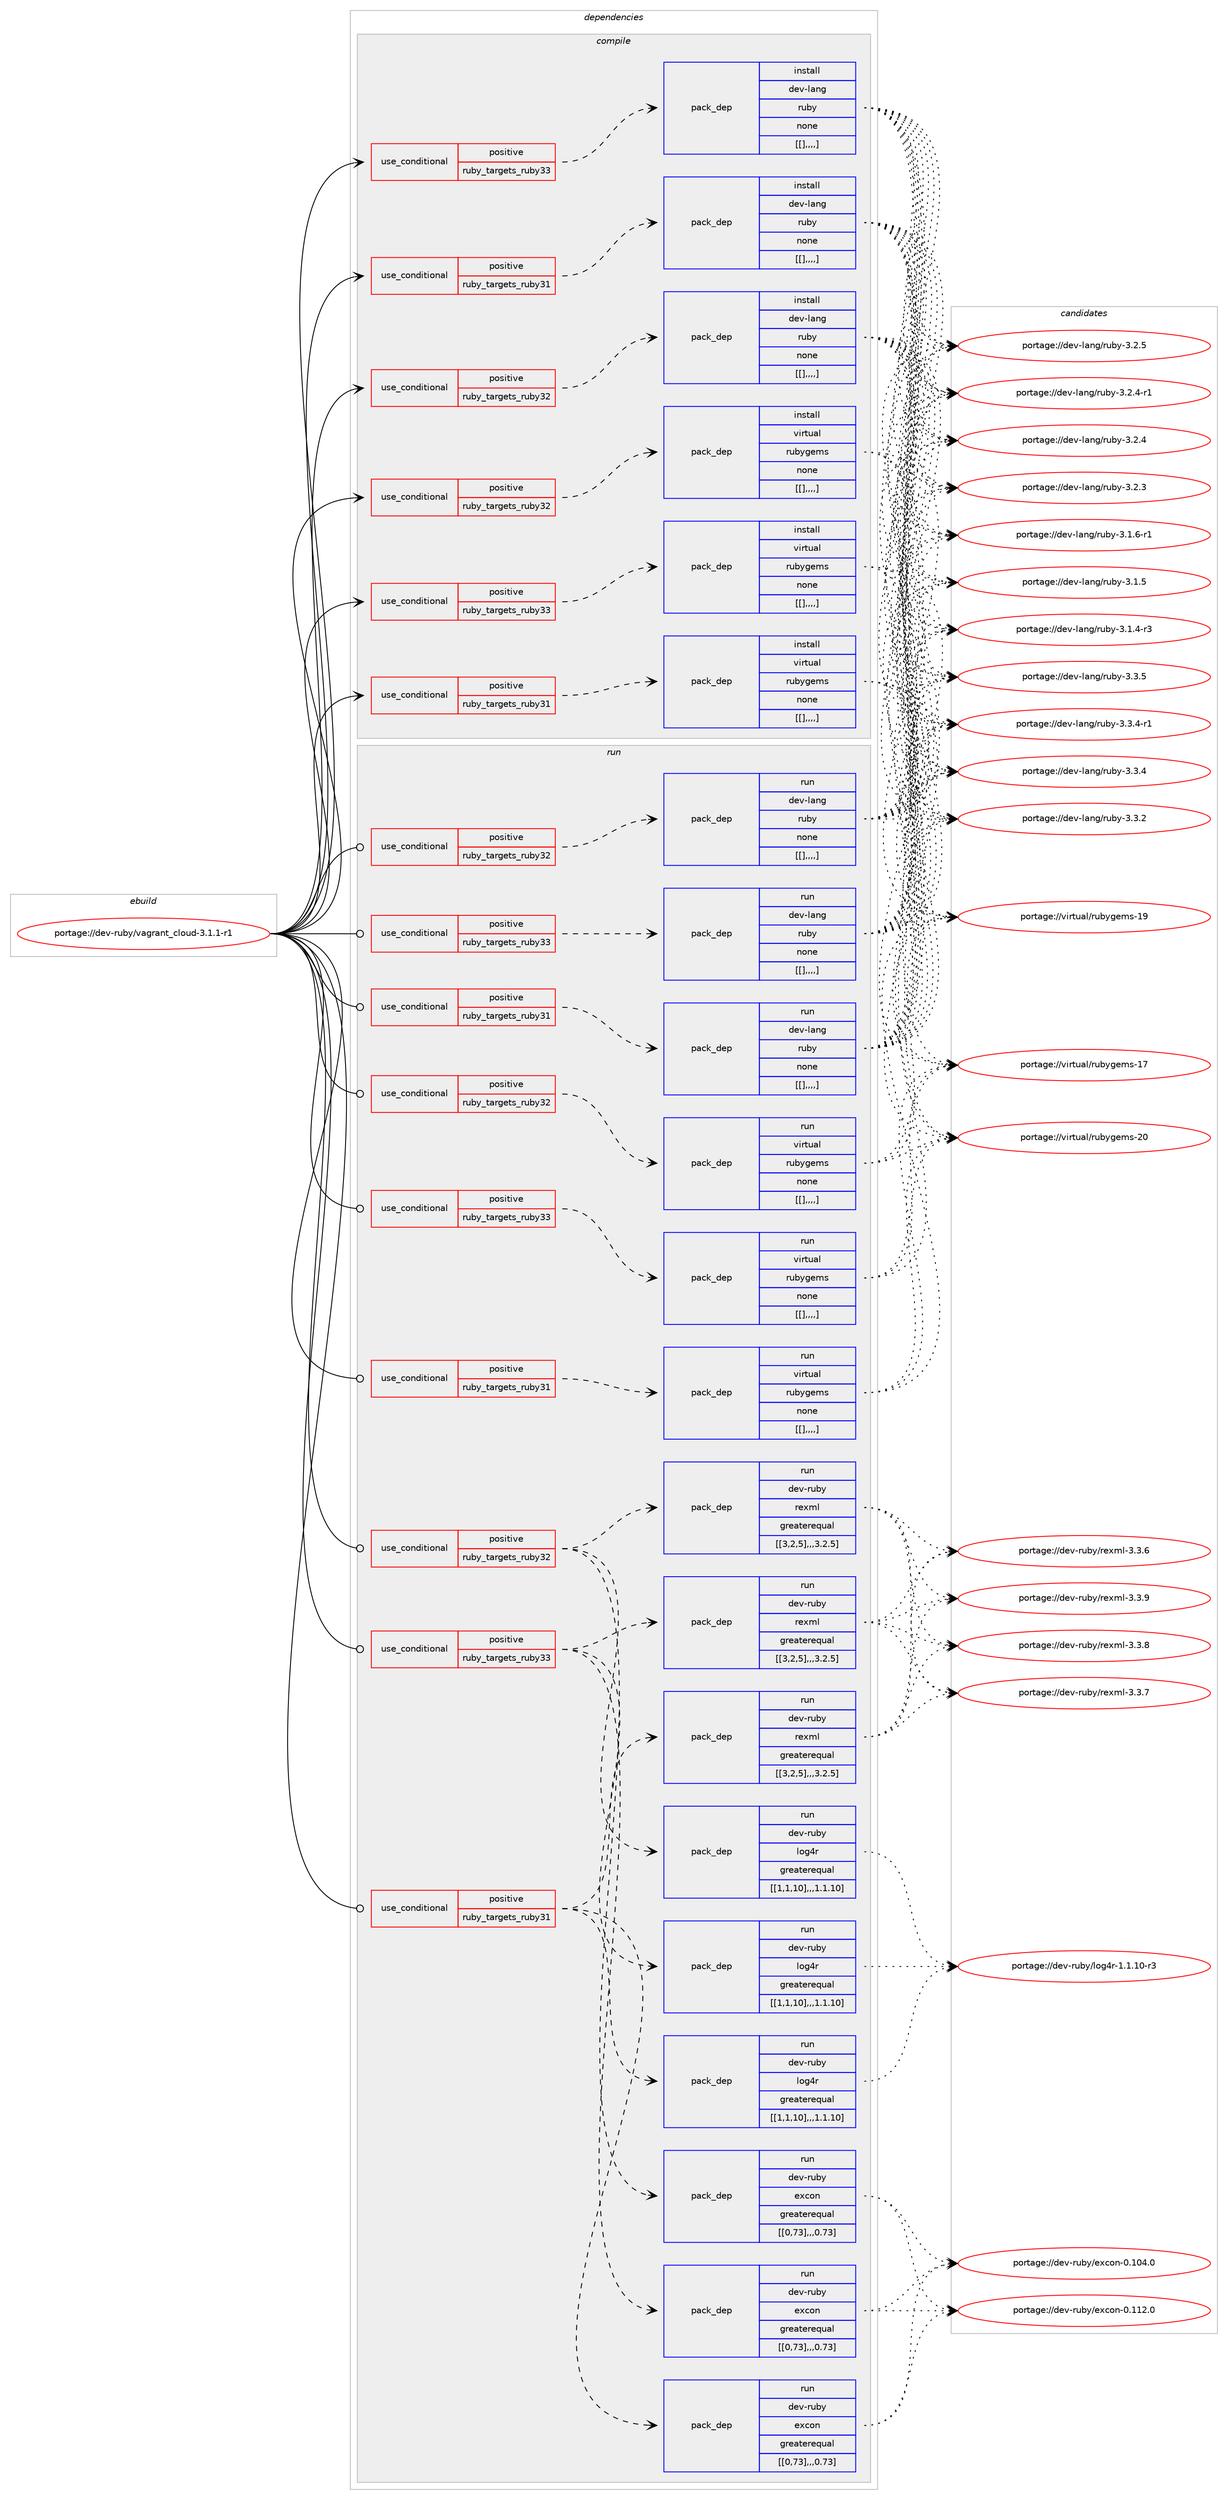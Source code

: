 digraph prolog {

# *************
# Graph options
# *************

newrank=true;
concentrate=true;
compound=true;
graph [rankdir=LR,fontname=Helvetica,fontsize=10,ranksep=1.5];#, ranksep=2.5, nodesep=0.2];
edge  [arrowhead=vee];
node  [fontname=Helvetica,fontsize=10];

# **********
# The ebuild
# **********

subgraph cluster_leftcol {
color=gray;
label=<<i>ebuild</i>>;
id [label="portage://dev-ruby/vagrant_cloud-3.1.1-r1", color=red, width=4, href="../dev-ruby/vagrant_cloud-3.1.1-r1.svg"];
}

# ****************
# The dependencies
# ****************

subgraph cluster_midcol {
color=gray;
label=<<i>dependencies</i>>;
subgraph cluster_compile {
fillcolor="#eeeeee";
style=filled;
label=<<i>compile</i>>;
subgraph cond62767 {
dependency218452 [label=<<TABLE BORDER="0" CELLBORDER="1" CELLSPACING="0" CELLPADDING="4"><TR><TD ROWSPAN="3" CELLPADDING="10">use_conditional</TD></TR><TR><TD>positive</TD></TR><TR><TD>ruby_targets_ruby31</TD></TR></TABLE>>, shape=none, color=red];
subgraph pack154226 {
dependency218495 [label=<<TABLE BORDER="0" CELLBORDER="1" CELLSPACING="0" CELLPADDING="4" WIDTH="220"><TR><TD ROWSPAN="6" CELLPADDING="30">pack_dep</TD></TR><TR><TD WIDTH="110">install</TD></TR><TR><TD>dev-lang</TD></TR><TR><TD>ruby</TD></TR><TR><TD>none</TD></TR><TR><TD>[[],,,,]</TD></TR></TABLE>>, shape=none, color=blue];
}
dependency218452:e -> dependency218495:w [weight=20,style="dashed",arrowhead="vee"];
}
id:e -> dependency218452:w [weight=20,style="solid",arrowhead="vee"];
subgraph cond62804 {
dependency218563 [label=<<TABLE BORDER="0" CELLBORDER="1" CELLSPACING="0" CELLPADDING="4"><TR><TD ROWSPAN="3" CELLPADDING="10">use_conditional</TD></TR><TR><TD>positive</TD></TR><TR><TD>ruby_targets_ruby31</TD></TR></TABLE>>, shape=none, color=red];
subgraph pack154262 {
dependency218582 [label=<<TABLE BORDER="0" CELLBORDER="1" CELLSPACING="0" CELLPADDING="4" WIDTH="220"><TR><TD ROWSPAN="6" CELLPADDING="30">pack_dep</TD></TR><TR><TD WIDTH="110">install</TD></TR><TR><TD>virtual</TD></TR><TR><TD>rubygems</TD></TR><TR><TD>none</TD></TR><TR><TD>[[],,,,]</TD></TR></TABLE>>, shape=none, color=blue];
}
dependency218563:e -> dependency218582:w [weight=20,style="dashed",arrowhead="vee"];
}
id:e -> dependency218563:w [weight=20,style="solid",arrowhead="vee"];
subgraph cond62862 {
dependency218668 [label=<<TABLE BORDER="0" CELLBORDER="1" CELLSPACING="0" CELLPADDING="4"><TR><TD ROWSPAN="3" CELLPADDING="10">use_conditional</TD></TR><TR><TD>positive</TD></TR><TR><TD>ruby_targets_ruby32</TD></TR></TABLE>>, shape=none, color=red];
subgraph pack154316 {
dependency218672 [label=<<TABLE BORDER="0" CELLBORDER="1" CELLSPACING="0" CELLPADDING="4" WIDTH="220"><TR><TD ROWSPAN="6" CELLPADDING="30">pack_dep</TD></TR><TR><TD WIDTH="110">install</TD></TR><TR><TD>dev-lang</TD></TR><TR><TD>ruby</TD></TR><TR><TD>none</TD></TR><TR><TD>[[],,,,]</TD></TR></TABLE>>, shape=none, color=blue];
}
dependency218668:e -> dependency218672:w [weight=20,style="dashed",arrowhead="vee"];
}
id:e -> dependency218668:w [weight=20,style="solid",arrowhead="vee"];
subgraph cond62885 {
dependency218695 [label=<<TABLE BORDER="0" CELLBORDER="1" CELLSPACING="0" CELLPADDING="4"><TR><TD ROWSPAN="3" CELLPADDING="10">use_conditional</TD></TR><TR><TD>positive</TD></TR><TR><TD>ruby_targets_ruby32</TD></TR></TABLE>>, shape=none, color=red];
subgraph pack154328 {
dependency218698 [label=<<TABLE BORDER="0" CELLBORDER="1" CELLSPACING="0" CELLPADDING="4" WIDTH="220"><TR><TD ROWSPAN="6" CELLPADDING="30">pack_dep</TD></TR><TR><TD WIDTH="110">install</TD></TR><TR><TD>virtual</TD></TR><TR><TD>rubygems</TD></TR><TR><TD>none</TD></TR><TR><TD>[[],,,,]</TD></TR></TABLE>>, shape=none, color=blue];
}
dependency218695:e -> dependency218698:w [weight=20,style="dashed",arrowhead="vee"];
}
id:e -> dependency218695:w [weight=20,style="solid",arrowhead="vee"];
subgraph cond62892 {
dependency218726 [label=<<TABLE BORDER="0" CELLBORDER="1" CELLSPACING="0" CELLPADDING="4"><TR><TD ROWSPAN="3" CELLPADDING="10">use_conditional</TD></TR><TR><TD>positive</TD></TR><TR><TD>ruby_targets_ruby33</TD></TR></TABLE>>, shape=none, color=red];
subgraph pack154345 {
dependency218736 [label=<<TABLE BORDER="0" CELLBORDER="1" CELLSPACING="0" CELLPADDING="4" WIDTH="220"><TR><TD ROWSPAN="6" CELLPADDING="30">pack_dep</TD></TR><TR><TD WIDTH="110">install</TD></TR><TR><TD>dev-lang</TD></TR><TR><TD>ruby</TD></TR><TR><TD>none</TD></TR><TR><TD>[[],,,,]</TD></TR></TABLE>>, shape=none, color=blue];
}
dependency218726:e -> dependency218736:w [weight=20,style="dashed",arrowhead="vee"];
}
id:e -> dependency218726:w [weight=20,style="solid",arrowhead="vee"];
subgraph cond62921 {
dependency218823 [label=<<TABLE BORDER="0" CELLBORDER="1" CELLSPACING="0" CELLPADDING="4"><TR><TD ROWSPAN="3" CELLPADDING="10">use_conditional</TD></TR><TR><TD>positive</TD></TR><TR><TD>ruby_targets_ruby33</TD></TR></TABLE>>, shape=none, color=red];
subgraph pack154428 {
dependency218909 [label=<<TABLE BORDER="0" CELLBORDER="1" CELLSPACING="0" CELLPADDING="4" WIDTH="220"><TR><TD ROWSPAN="6" CELLPADDING="30">pack_dep</TD></TR><TR><TD WIDTH="110">install</TD></TR><TR><TD>virtual</TD></TR><TR><TD>rubygems</TD></TR><TR><TD>none</TD></TR><TR><TD>[[],,,,]</TD></TR></TABLE>>, shape=none, color=blue];
}
dependency218823:e -> dependency218909:w [weight=20,style="dashed",arrowhead="vee"];
}
id:e -> dependency218823:w [weight=20,style="solid",arrowhead="vee"];
}
subgraph cluster_compileandrun {
fillcolor="#eeeeee";
style=filled;
label=<<i>compile and run</i>>;
}
subgraph cluster_run {
fillcolor="#eeeeee";
style=filled;
label=<<i>run</i>>;
subgraph cond62993 {
dependency218917 [label=<<TABLE BORDER="0" CELLBORDER="1" CELLSPACING="0" CELLPADDING="4"><TR><TD ROWSPAN="3" CELLPADDING="10">use_conditional</TD></TR><TR><TD>positive</TD></TR><TR><TD>ruby_targets_ruby31</TD></TR></TABLE>>, shape=none, color=red];
subgraph pack154443 {
dependency218940 [label=<<TABLE BORDER="0" CELLBORDER="1" CELLSPACING="0" CELLPADDING="4" WIDTH="220"><TR><TD ROWSPAN="6" CELLPADDING="30">pack_dep</TD></TR><TR><TD WIDTH="110">run</TD></TR><TR><TD>dev-lang</TD></TR><TR><TD>ruby</TD></TR><TR><TD>none</TD></TR><TR><TD>[[],,,,]</TD></TR></TABLE>>, shape=none, color=blue];
}
dependency218917:e -> dependency218940:w [weight=20,style="dashed",arrowhead="vee"];
}
id:e -> dependency218917:w [weight=20,style="solid",arrowhead="odot"];
subgraph cond63010 {
dependency219005 [label=<<TABLE BORDER="0" CELLBORDER="1" CELLSPACING="0" CELLPADDING="4"><TR><TD ROWSPAN="3" CELLPADDING="10">use_conditional</TD></TR><TR><TD>positive</TD></TR><TR><TD>ruby_targets_ruby31</TD></TR></TABLE>>, shape=none, color=red];
subgraph pack154508 {
dependency219065 [label=<<TABLE BORDER="0" CELLBORDER="1" CELLSPACING="0" CELLPADDING="4" WIDTH="220"><TR><TD ROWSPAN="6" CELLPADDING="30">pack_dep</TD></TR><TR><TD WIDTH="110">run</TD></TR><TR><TD>dev-ruby</TD></TR><TR><TD>excon</TD></TR><TR><TD>greaterequal</TD></TR><TR><TD>[[0,73],,,0.73]</TD></TR></TABLE>>, shape=none, color=blue];
}
dependency219005:e -> dependency219065:w [weight=20,style="dashed",arrowhead="vee"];
subgraph pack154524 {
dependency219070 [label=<<TABLE BORDER="0" CELLBORDER="1" CELLSPACING="0" CELLPADDING="4" WIDTH="220"><TR><TD ROWSPAN="6" CELLPADDING="30">pack_dep</TD></TR><TR><TD WIDTH="110">run</TD></TR><TR><TD>dev-ruby</TD></TR><TR><TD>log4r</TD></TR><TR><TD>greaterequal</TD></TR><TR><TD>[[1,1,10],,,1.1.10]</TD></TR></TABLE>>, shape=none, color=blue];
}
dependency219005:e -> dependency219070:w [weight=20,style="dashed",arrowhead="vee"];
subgraph pack154537 {
dependency219092 [label=<<TABLE BORDER="0" CELLBORDER="1" CELLSPACING="0" CELLPADDING="4" WIDTH="220"><TR><TD ROWSPAN="6" CELLPADDING="30">pack_dep</TD></TR><TR><TD WIDTH="110">run</TD></TR><TR><TD>dev-ruby</TD></TR><TR><TD>rexml</TD></TR><TR><TD>greaterequal</TD></TR><TR><TD>[[3,2,5],,,3.2.5]</TD></TR></TABLE>>, shape=none, color=blue];
}
dependency219005:e -> dependency219092:w [weight=20,style="dashed",arrowhead="vee"];
}
id:e -> dependency219005:w [weight=20,style="solid",arrowhead="odot"];
subgraph cond63089 {
dependency219134 [label=<<TABLE BORDER="0" CELLBORDER="1" CELLSPACING="0" CELLPADDING="4"><TR><TD ROWSPAN="3" CELLPADDING="10">use_conditional</TD></TR><TR><TD>positive</TD></TR><TR><TD>ruby_targets_ruby31</TD></TR></TABLE>>, shape=none, color=red];
subgraph pack154559 {
dependency219139 [label=<<TABLE BORDER="0" CELLBORDER="1" CELLSPACING="0" CELLPADDING="4" WIDTH="220"><TR><TD ROWSPAN="6" CELLPADDING="30">pack_dep</TD></TR><TR><TD WIDTH="110">run</TD></TR><TR><TD>virtual</TD></TR><TR><TD>rubygems</TD></TR><TR><TD>none</TD></TR><TR><TD>[[],,,,]</TD></TR></TABLE>>, shape=none, color=blue];
}
dependency219134:e -> dependency219139:w [weight=20,style="dashed",arrowhead="vee"];
}
id:e -> dependency219134:w [weight=20,style="solid",arrowhead="odot"];
subgraph cond63105 {
dependency219182 [label=<<TABLE BORDER="0" CELLBORDER="1" CELLSPACING="0" CELLPADDING="4"><TR><TD ROWSPAN="3" CELLPADDING="10">use_conditional</TD></TR><TR><TD>positive</TD></TR><TR><TD>ruby_targets_ruby32</TD></TR></TABLE>>, shape=none, color=red];
subgraph pack154585 {
dependency219265 [label=<<TABLE BORDER="0" CELLBORDER="1" CELLSPACING="0" CELLPADDING="4" WIDTH="220"><TR><TD ROWSPAN="6" CELLPADDING="30">pack_dep</TD></TR><TR><TD WIDTH="110">run</TD></TR><TR><TD>dev-lang</TD></TR><TR><TD>ruby</TD></TR><TR><TD>none</TD></TR><TR><TD>[[],,,,]</TD></TR></TABLE>>, shape=none, color=blue];
}
dependency219182:e -> dependency219265:w [weight=20,style="dashed",arrowhead="vee"];
}
id:e -> dependency219182:w [weight=20,style="solid",arrowhead="odot"];
subgraph cond63173 {
dependency219284 [label=<<TABLE BORDER="0" CELLBORDER="1" CELLSPACING="0" CELLPADDING="4"><TR><TD ROWSPAN="3" CELLPADDING="10">use_conditional</TD></TR><TR><TD>positive</TD></TR><TR><TD>ruby_targets_ruby32</TD></TR></TABLE>>, shape=none, color=red];
subgraph pack154665 {
dependency219384 [label=<<TABLE BORDER="0" CELLBORDER="1" CELLSPACING="0" CELLPADDING="4" WIDTH="220"><TR><TD ROWSPAN="6" CELLPADDING="30">pack_dep</TD></TR><TR><TD WIDTH="110">run</TD></TR><TR><TD>dev-ruby</TD></TR><TR><TD>excon</TD></TR><TR><TD>greaterequal</TD></TR><TR><TD>[[0,73],,,0.73]</TD></TR></TABLE>>, shape=none, color=blue];
}
dependency219284:e -> dependency219384:w [weight=20,style="dashed",arrowhead="vee"];
subgraph pack154701 {
dependency219411 [label=<<TABLE BORDER="0" CELLBORDER="1" CELLSPACING="0" CELLPADDING="4" WIDTH="220"><TR><TD ROWSPAN="6" CELLPADDING="30">pack_dep</TD></TR><TR><TD WIDTH="110">run</TD></TR><TR><TD>dev-ruby</TD></TR><TR><TD>log4r</TD></TR><TR><TD>greaterequal</TD></TR><TR><TD>[[1,1,10],,,1.1.10]</TD></TR></TABLE>>, shape=none, color=blue];
}
dependency219284:e -> dependency219411:w [weight=20,style="dashed",arrowhead="vee"];
subgraph pack154718 {
dependency219465 [label=<<TABLE BORDER="0" CELLBORDER="1" CELLSPACING="0" CELLPADDING="4" WIDTH="220"><TR><TD ROWSPAN="6" CELLPADDING="30">pack_dep</TD></TR><TR><TD WIDTH="110">run</TD></TR><TR><TD>dev-ruby</TD></TR><TR><TD>rexml</TD></TR><TR><TD>greaterequal</TD></TR><TR><TD>[[3,2,5],,,3.2.5]</TD></TR></TABLE>>, shape=none, color=blue];
}
dependency219284:e -> dependency219465:w [weight=20,style="dashed",arrowhead="vee"];
}
id:e -> dependency219284:w [weight=20,style="solid",arrowhead="odot"];
subgraph cond63257 {
dependency219472 [label=<<TABLE BORDER="0" CELLBORDER="1" CELLSPACING="0" CELLPADDING="4"><TR><TD ROWSPAN="3" CELLPADDING="10">use_conditional</TD></TR><TR><TD>positive</TD></TR><TR><TD>ruby_targets_ruby32</TD></TR></TABLE>>, shape=none, color=red];
subgraph pack154773 {
dependency219555 [label=<<TABLE BORDER="0" CELLBORDER="1" CELLSPACING="0" CELLPADDING="4" WIDTH="220"><TR><TD ROWSPAN="6" CELLPADDING="30">pack_dep</TD></TR><TR><TD WIDTH="110">run</TD></TR><TR><TD>virtual</TD></TR><TR><TD>rubygems</TD></TR><TR><TD>none</TD></TR><TR><TD>[[],,,,]</TD></TR></TABLE>>, shape=none, color=blue];
}
dependency219472:e -> dependency219555:w [weight=20,style="dashed",arrowhead="vee"];
}
id:e -> dependency219472:w [weight=20,style="solid",arrowhead="odot"];
subgraph cond63311 {
dependency219583 [label=<<TABLE BORDER="0" CELLBORDER="1" CELLSPACING="0" CELLPADDING="4"><TR><TD ROWSPAN="3" CELLPADDING="10">use_conditional</TD></TR><TR><TD>positive</TD></TR><TR><TD>ruby_targets_ruby33</TD></TR></TABLE>>, shape=none, color=red];
subgraph pack154821 {
dependency219637 [label=<<TABLE BORDER="0" CELLBORDER="1" CELLSPACING="0" CELLPADDING="4" WIDTH="220"><TR><TD ROWSPAN="6" CELLPADDING="30">pack_dep</TD></TR><TR><TD WIDTH="110">run</TD></TR><TR><TD>dev-lang</TD></TR><TR><TD>ruby</TD></TR><TR><TD>none</TD></TR><TR><TD>[[],,,,]</TD></TR></TABLE>>, shape=none, color=blue];
}
dependency219583:e -> dependency219637:w [weight=20,style="dashed",arrowhead="vee"];
}
id:e -> dependency219583:w [weight=20,style="solid",arrowhead="odot"];
subgraph cond63342 {
dependency219667 [label=<<TABLE BORDER="0" CELLBORDER="1" CELLSPACING="0" CELLPADDING="4"><TR><TD ROWSPAN="3" CELLPADDING="10">use_conditional</TD></TR><TR><TD>positive</TD></TR><TR><TD>ruby_targets_ruby33</TD></TR></TABLE>>, shape=none, color=red];
subgraph pack154836 {
dependency219690 [label=<<TABLE BORDER="0" CELLBORDER="1" CELLSPACING="0" CELLPADDING="4" WIDTH="220"><TR><TD ROWSPAN="6" CELLPADDING="30">pack_dep</TD></TR><TR><TD WIDTH="110">run</TD></TR><TR><TD>dev-ruby</TD></TR><TR><TD>excon</TD></TR><TR><TD>greaterequal</TD></TR><TR><TD>[[0,73],,,0.73]</TD></TR></TABLE>>, shape=none, color=blue];
}
dependency219667:e -> dependency219690:w [weight=20,style="dashed",arrowhead="vee"];
subgraph pack154853 {
dependency219696 [label=<<TABLE BORDER="0" CELLBORDER="1" CELLSPACING="0" CELLPADDING="4" WIDTH="220"><TR><TD ROWSPAN="6" CELLPADDING="30">pack_dep</TD></TR><TR><TD WIDTH="110">run</TD></TR><TR><TD>dev-ruby</TD></TR><TR><TD>log4r</TD></TR><TR><TD>greaterequal</TD></TR><TR><TD>[[1,1,10],,,1.1.10]</TD></TR></TABLE>>, shape=none, color=blue];
}
dependency219667:e -> dependency219696:w [weight=20,style="dashed",arrowhead="vee"];
subgraph pack154882 {
dependency219743 [label=<<TABLE BORDER="0" CELLBORDER="1" CELLSPACING="0" CELLPADDING="4" WIDTH="220"><TR><TD ROWSPAN="6" CELLPADDING="30">pack_dep</TD></TR><TR><TD WIDTH="110">run</TD></TR><TR><TD>dev-ruby</TD></TR><TR><TD>rexml</TD></TR><TR><TD>greaterequal</TD></TR><TR><TD>[[3,2,5],,,3.2.5]</TD></TR></TABLE>>, shape=none, color=blue];
}
dependency219667:e -> dependency219743:w [weight=20,style="dashed",arrowhead="vee"];
}
id:e -> dependency219667:w [weight=20,style="solid",arrowhead="odot"];
subgraph cond63386 {
dependency219748 [label=<<TABLE BORDER="0" CELLBORDER="1" CELLSPACING="0" CELLPADDING="4"><TR><TD ROWSPAN="3" CELLPADDING="10">use_conditional</TD></TR><TR><TD>positive</TD></TR><TR><TD>ruby_targets_ruby33</TD></TR></TABLE>>, shape=none, color=red];
subgraph pack154883 {
dependency219787 [label=<<TABLE BORDER="0" CELLBORDER="1" CELLSPACING="0" CELLPADDING="4" WIDTH="220"><TR><TD ROWSPAN="6" CELLPADDING="30">pack_dep</TD></TR><TR><TD WIDTH="110">run</TD></TR><TR><TD>virtual</TD></TR><TR><TD>rubygems</TD></TR><TR><TD>none</TD></TR><TR><TD>[[],,,,]</TD></TR></TABLE>>, shape=none, color=blue];
}
dependency219748:e -> dependency219787:w [weight=20,style="dashed",arrowhead="vee"];
}
id:e -> dependency219748:w [weight=20,style="solid",arrowhead="odot"];
}
}

# **************
# The candidates
# **************

subgraph cluster_choices {
rank=same;
color=gray;
label=<<i>candidates</i>>;

subgraph choice154416 {
color=black;
nodesep=1;
choice10010111845108971101034711411798121455146514653 [label="portage://dev-lang/ruby-3.3.5", color=red, width=4,href="../dev-lang/ruby-3.3.5.svg"];
choice100101118451089711010347114117981214551465146524511449 [label="portage://dev-lang/ruby-3.3.4-r1", color=red, width=4,href="../dev-lang/ruby-3.3.4-r1.svg"];
choice10010111845108971101034711411798121455146514652 [label="portage://dev-lang/ruby-3.3.4", color=red, width=4,href="../dev-lang/ruby-3.3.4.svg"];
choice10010111845108971101034711411798121455146514650 [label="portage://dev-lang/ruby-3.3.2", color=red, width=4,href="../dev-lang/ruby-3.3.2.svg"];
choice10010111845108971101034711411798121455146504653 [label="portage://dev-lang/ruby-3.2.5", color=red, width=4,href="../dev-lang/ruby-3.2.5.svg"];
choice100101118451089711010347114117981214551465046524511449 [label="portage://dev-lang/ruby-3.2.4-r1", color=red, width=4,href="../dev-lang/ruby-3.2.4-r1.svg"];
choice10010111845108971101034711411798121455146504652 [label="portage://dev-lang/ruby-3.2.4", color=red, width=4,href="../dev-lang/ruby-3.2.4.svg"];
choice10010111845108971101034711411798121455146504651 [label="portage://dev-lang/ruby-3.2.3", color=red, width=4,href="../dev-lang/ruby-3.2.3.svg"];
choice100101118451089711010347114117981214551464946544511449 [label="portage://dev-lang/ruby-3.1.6-r1", color=red, width=4,href="../dev-lang/ruby-3.1.6-r1.svg"];
choice10010111845108971101034711411798121455146494653 [label="portage://dev-lang/ruby-3.1.5", color=red, width=4,href="../dev-lang/ruby-3.1.5.svg"];
choice100101118451089711010347114117981214551464946524511451 [label="portage://dev-lang/ruby-3.1.4-r3", color=red, width=4,href="../dev-lang/ruby-3.1.4-r3.svg"];
dependency218495:e -> choice10010111845108971101034711411798121455146514653:w [style=dotted,weight="100"];
dependency218495:e -> choice100101118451089711010347114117981214551465146524511449:w [style=dotted,weight="100"];
dependency218495:e -> choice10010111845108971101034711411798121455146514652:w [style=dotted,weight="100"];
dependency218495:e -> choice10010111845108971101034711411798121455146514650:w [style=dotted,weight="100"];
dependency218495:e -> choice10010111845108971101034711411798121455146504653:w [style=dotted,weight="100"];
dependency218495:e -> choice100101118451089711010347114117981214551465046524511449:w [style=dotted,weight="100"];
dependency218495:e -> choice10010111845108971101034711411798121455146504652:w [style=dotted,weight="100"];
dependency218495:e -> choice10010111845108971101034711411798121455146504651:w [style=dotted,weight="100"];
dependency218495:e -> choice100101118451089711010347114117981214551464946544511449:w [style=dotted,weight="100"];
dependency218495:e -> choice10010111845108971101034711411798121455146494653:w [style=dotted,weight="100"];
dependency218495:e -> choice100101118451089711010347114117981214551464946524511451:w [style=dotted,weight="100"];
}
subgraph choice154447 {
color=black;
nodesep=1;
choice118105114116117971084711411798121103101109115455048 [label="portage://virtual/rubygems-20", color=red, width=4,href="../virtual/rubygems-20.svg"];
choice118105114116117971084711411798121103101109115454957 [label="portage://virtual/rubygems-19", color=red, width=4,href="../virtual/rubygems-19.svg"];
choice118105114116117971084711411798121103101109115454955 [label="portage://virtual/rubygems-17", color=red, width=4,href="../virtual/rubygems-17.svg"];
dependency218582:e -> choice118105114116117971084711411798121103101109115455048:w [style=dotted,weight="100"];
dependency218582:e -> choice118105114116117971084711411798121103101109115454957:w [style=dotted,weight="100"];
dependency218582:e -> choice118105114116117971084711411798121103101109115454955:w [style=dotted,weight="100"];
}
subgraph choice154491 {
color=black;
nodesep=1;
choice10010111845108971101034711411798121455146514653 [label="portage://dev-lang/ruby-3.3.5", color=red, width=4,href="../dev-lang/ruby-3.3.5.svg"];
choice100101118451089711010347114117981214551465146524511449 [label="portage://dev-lang/ruby-3.3.4-r1", color=red, width=4,href="../dev-lang/ruby-3.3.4-r1.svg"];
choice10010111845108971101034711411798121455146514652 [label="portage://dev-lang/ruby-3.3.4", color=red, width=4,href="../dev-lang/ruby-3.3.4.svg"];
choice10010111845108971101034711411798121455146514650 [label="portage://dev-lang/ruby-3.3.2", color=red, width=4,href="../dev-lang/ruby-3.3.2.svg"];
choice10010111845108971101034711411798121455146504653 [label="portage://dev-lang/ruby-3.2.5", color=red, width=4,href="../dev-lang/ruby-3.2.5.svg"];
choice100101118451089711010347114117981214551465046524511449 [label="portage://dev-lang/ruby-3.2.4-r1", color=red, width=4,href="../dev-lang/ruby-3.2.4-r1.svg"];
choice10010111845108971101034711411798121455146504652 [label="portage://dev-lang/ruby-3.2.4", color=red, width=4,href="../dev-lang/ruby-3.2.4.svg"];
choice10010111845108971101034711411798121455146504651 [label="portage://dev-lang/ruby-3.2.3", color=red, width=4,href="../dev-lang/ruby-3.2.3.svg"];
choice100101118451089711010347114117981214551464946544511449 [label="portage://dev-lang/ruby-3.1.6-r1", color=red, width=4,href="../dev-lang/ruby-3.1.6-r1.svg"];
choice10010111845108971101034711411798121455146494653 [label="portage://dev-lang/ruby-3.1.5", color=red, width=4,href="../dev-lang/ruby-3.1.5.svg"];
choice100101118451089711010347114117981214551464946524511451 [label="portage://dev-lang/ruby-3.1.4-r3", color=red, width=4,href="../dev-lang/ruby-3.1.4-r3.svg"];
dependency218672:e -> choice10010111845108971101034711411798121455146514653:w [style=dotted,weight="100"];
dependency218672:e -> choice100101118451089711010347114117981214551465146524511449:w [style=dotted,weight="100"];
dependency218672:e -> choice10010111845108971101034711411798121455146514652:w [style=dotted,weight="100"];
dependency218672:e -> choice10010111845108971101034711411798121455146514650:w [style=dotted,weight="100"];
dependency218672:e -> choice10010111845108971101034711411798121455146504653:w [style=dotted,weight="100"];
dependency218672:e -> choice100101118451089711010347114117981214551465046524511449:w [style=dotted,weight="100"];
dependency218672:e -> choice10010111845108971101034711411798121455146504652:w [style=dotted,weight="100"];
dependency218672:e -> choice10010111845108971101034711411798121455146504651:w [style=dotted,weight="100"];
dependency218672:e -> choice100101118451089711010347114117981214551464946544511449:w [style=dotted,weight="100"];
dependency218672:e -> choice10010111845108971101034711411798121455146494653:w [style=dotted,weight="100"];
dependency218672:e -> choice100101118451089711010347114117981214551464946524511451:w [style=dotted,weight="100"];
}
subgraph choice154518 {
color=black;
nodesep=1;
choice118105114116117971084711411798121103101109115455048 [label="portage://virtual/rubygems-20", color=red, width=4,href="../virtual/rubygems-20.svg"];
choice118105114116117971084711411798121103101109115454957 [label="portage://virtual/rubygems-19", color=red, width=4,href="../virtual/rubygems-19.svg"];
choice118105114116117971084711411798121103101109115454955 [label="portage://virtual/rubygems-17", color=red, width=4,href="../virtual/rubygems-17.svg"];
dependency218698:e -> choice118105114116117971084711411798121103101109115455048:w [style=dotted,weight="100"];
dependency218698:e -> choice118105114116117971084711411798121103101109115454957:w [style=dotted,weight="100"];
dependency218698:e -> choice118105114116117971084711411798121103101109115454955:w [style=dotted,weight="100"];
}
subgraph choice154520 {
color=black;
nodesep=1;
choice10010111845108971101034711411798121455146514653 [label="portage://dev-lang/ruby-3.3.5", color=red, width=4,href="../dev-lang/ruby-3.3.5.svg"];
choice100101118451089711010347114117981214551465146524511449 [label="portage://dev-lang/ruby-3.3.4-r1", color=red, width=4,href="../dev-lang/ruby-3.3.4-r1.svg"];
choice10010111845108971101034711411798121455146514652 [label="portage://dev-lang/ruby-3.3.4", color=red, width=4,href="../dev-lang/ruby-3.3.4.svg"];
choice10010111845108971101034711411798121455146514650 [label="portage://dev-lang/ruby-3.3.2", color=red, width=4,href="../dev-lang/ruby-3.3.2.svg"];
choice10010111845108971101034711411798121455146504653 [label="portage://dev-lang/ruby-3.2.5", color=red, width=4,href="../dev-lang/ruby-3.2.5.svg"];
choice100101118451089711010347114117981214551465046524511449 [label="portage://dev-lang/ruby-3.2.4-r1", color=red, width=4,href="../dev-lang/ruby-3.2.4-r1.svg"];
choice10010111845108971101034711411798121455146504652 [label="portage://dev-lang/ruby-3.2.4", color=red, width=4,href="../dev-lang/ruby-3.2.4.svg"];
choice10010111845108971101034711411798121455146504651 [label="portage://dev-lang/ruby-3.2.3", color=red, width=4,href="../dev-lang/ruby-3.2.3.svg"];
choice100101118451089711010347114117981214551464946544511449 [label="portage://dev-lang/ruby-3.1.6-r1", color=red, width=4,href="../dev-lang/ruby-3.1.6-r1.svg"];
choice10010111845108971101034711411798121455146494653 [label="portage://dev-lang/ruby-3.1.5", color=red, width=4,href="../dev-lang/ruby-3.1.5.svg"];
choice100101118451089711010347114117981214551464946524511451 [label="portage://dev-lang/ruby-3.1.4-r3", color=red, width=4,href="../dev-lang/ruby-3.1.4-r3.svg"];
dependency218736:e -> choice10010111845108971101034711411798121455146514653:w [style=dotted,weight="100"];
dependency218736:e -> choice100101118451089711010347114117981214551465146524511449:w [style=dotted,weight="100"];
dependency218736:e -> choice10010111845108971101034711411798121455146514652:w [style=dotted,weight="100"];
dependency218736:e -> choice10010111845108971101034711411798121455146514650:w [style=dotted,weight="100"];
dependency218736:e -> choice10010111845108971101034711411798121455146504653:w [style=dotted,weight="100"];
dependency218736:e -> choice100101118451089711010347114117981214551465046524511449:w [style=dotted,weight="100"];
dependency218736:e -> choice10010111845108971101034711411798121455146504652:w [style=dotted,weight="100"];
dependency218736:e -> choice10010111845108971101034711411798121455146504651:w [style=dotted,weight="100"];
dependency218736:e -> choice100101118451089711010347114117981214551464946544511449:w [style=dotted,weight="100"];
dependency218736:e -> choice10010111845108971101034711411798121455146494653:w [style=dotted,weight="100"];
dependency218736:e -> choice100101118451089711010347114117981214551464946524511451:w [style=dotted,weight="100"];
}
subgraph choice154539 {
color=black;
nodesep=1;
choice118105114116117971084711411798121103101109115455048 [label="portage://virtual/rubygems-20", color=red, width=4,href="../virtual/rubygems-20.svg"];
choice118105114116117971084711411798121103101109115454957 [label="portage://virtual/rubygems-19", color=red, width=4,href="../virtual/rubygems-19.svg"];
choice118105114116117971084711411798121103101109115454955 [label="portage://virtual/rubygems-17", color=red, width=4,href="../virtual/rubygems-17.svg"];
dependency218909:e -> choice118105114116117971084711411798121103101109115455048:w [style=dotted,weight="100"];
dependency218909:e -> choice118105114116117971084711411798121103101109115454957:w [style=dotted,weight="100"];
dependency218909:e -> choice118105114116117971084711411798121103101109115454955:w [style=dotted,weight="100"];
}
subgraph choice154541 {
color=black;
nodesep=1;
choice10010111845108971101034711411798121455146514653 [label="portage://dev-lang/ruby-3.3.5", color=red, width=4,href="../dev-lang/ruby-3.3.5.svg"];
choice100101118451089711010347114117981214551465146524511449 [label="portage://dev-lang/ruby-3.3.4-r1", color=red, width=4,href="../dev-lang/ruby-3.3.4-r1.svg"];
choice10010111845108971101034711411798121455146514652 [label="portage://dev-lang/ruby-3.3.4", color=red, width=4,href="../dev-lang/ruby-3.3.4.svg"];
choice10010111845108971101034711411798121455146514650 [label="portage://dev-lang/ruby-3.3.2", color=red, width=4,href="../dev-lang/ruby-3.3.2.svg"];
choice10010111845108971101034711411798121455146504653 [label="portage://dev-lang/ruby-3.2.5", color=red, width=4,href="../dev-lang/ruby-3.2.5.svg"];
choice100101118451089711010347114117981214551465046524511449 [label="portage://dev-lang/ruby-3.2.4-r1", color=red, width=4,href="../dev-lang/ruby-3.2.4-r1.svg"];
choice10010111845108971101034711411798121455146504652 [label="portage://dev-lang/ruby-3.2.4", color=red, width=4,href="../dev-lang/ruby-3.2.4.svg"];
choice10010111845108971101034711411798121455146504651 [label="portage://dev-lang/ruby-3.2.3", color=red, width=4,href="../dev-lang/ruby-3.2.3.svg"];
choice100101118451089711010347114117981214551464946544511449 [label="portage://dev-lang/ruby-3.1.6-r1", color=red, width=4,href="../dev-lang/ruby-3.1.6-r1.svg"];
choice10010111845108971101034711411798121455146494653 [label="portage://dev-lang/ruby-3.1.5", color=red, width=4,href="../dev-lang/ruby-3.1.5.svg"];
choice100101118451089711010347114117981214551464946524511451 [label="portage://dev-lang/ruby-3.1.4-r3", color=red, width=4,href="../dev-lang/ruby-3.1.4-r3.svg"];
dependency218940:e -> choice10010111845108971101034711411798121455146514653:w [style=dotted,weight="100"];
dependency218940:e -> choice100101118451089711010347114117981214551465146524511449:w [style=dotted,weight="100"];
dependency218940:e -> choice10010111845108971101034711411798121455146514652:w [style=dotted,weight="100"];
dependency218940:e -> choice10010111845108971101034711411798121455146514650:w [style=dotted,weight="100"];
dependency218940:e -> choice10010111845108971101034711411798121455146504653:w [style=dotted,weight="100"];
dependency218940:e -> choice100101118451089711010347114117981214551465046524511449:w [style=dotted,weight="100"];
dependency218940:e -> choice10010111845108971101034711411798121455146504652:w [style=dotted,weight="100"];
dependency218940:e -> choice10010111845108971101034711411798121455146504651:w [style=dotted,weight="100"];
dependency218940:e -> choice100101118451089711010347114117981214551464946544511449:w [style=dotted,weight="100"];
dependency218940:e -> choice10010111845108971101034711411798121455146494653:w [style=dotted,weight="100"];
dependency218940:e -> choice100101118451089711010347114117981214551464946524511451:w [style=dotted,weight="100"];
}
subgraph choice154553 {
color=black;
nodesep=1;
choice100101118451141179812147101120991111104548464949504648 [label="portage://dev-ruby/excon-0.112.0", color=red, width=4,href="../dev-ruby/excon-0.112.0.svg"];
choice100101118451141179812147101120991111104548464948524648 [label="portage://dev-ruby/excon-0.104.0", color=red, width=4,href="../dev-ruby/excon-0.104.0.svg"];
dependency219065:e -> choice100101118451141179812147101120991111104548464949504648:w [style=dotted,weight="100"];
dependency219065:e -> choice100101118451141179812147101120991111104548464948524648:w [style=dotted,weight="100"];
}
subgraph choice154561 {
color=black;
nodesep=1;
choice10010111845114117981214710811110352114454946494649484511451 [label="portage://dev-ruby/log4r-1.1.10-r3", color=red, width=4,href="../dev-ruby/log4r-1.1.10-r3.svg"];
dependency219070:e -> choice10010111845114117981214710811110352114454946494649484511451:w [style=dotted,weight="100"];
}
subgraph choice154567 {
color=black;
nodesep=1;
choice100101118451141179812147114101120109108455146514657 [label="portage://dev-ruby/rexml-3.3.9", color=red, width=4,href="../dev-ruby/rexml-3.3.9.svg"];
choice100101118451141179812147114101120109108455146514656 [label="portage://dev-ruby/rexml-3.3.8", color=red, width=4,href="../dev-ruby/rexml-3.3.8.svg"];
choice100101118451141179812147114101120109108455146514655 [label="portage://dev-ruby/rexml-3.3.7", color=red, width=4,href="../dev-ruby/rexml-3.3.7.svg"];
choice100101118451141179812147114101120109108455146514654 [label="portage://dev-ruby/rexml-3.3.6", color=red, width=4,href="../dev-ruby/rexml-3.3.6.svg"];
dependency219092:e -> choice100101118451141179812147114101120109108455146514657:w [style=dotted,weight="100"];
dependency219092:e -> choice100101118451141179812147114101120109108455146514656:w [style=dotted,weight="100"];
dependency219092:e -> choice100101118451141179812147114101120109108455146514655:w [style=dotted,weight="100"];
dependency219092:e -> choice100101118451141179812147114101120109108455146514654:w [style=dotted,weight="100"];
}
subgraph choice154572 {
color=black;
nodesep=1;
choice118105114116117971084711411798121103101109115455048 [label="portage://virtual/rubygems-20", color=red, width=4,href="../virtual/rubygems-20.svg"];
choice118105114116117971084711411798121103101109115454957 [label="portage://virtual/rubygems-19", color=red, width=4,href="../virtual/rubygems-19.svg"];
choice118105114116117971084711411798121103101109115454955 [label="portage://virtual/rubygems-17", color=red, width=4,href="../virtual/rubygems-17.svg"];
dependency219139:e -> choice118105114116117971084711411798121103101109115455048:w [style=dotted,weight="100"];
dependency219139:e -> choice118105114116117971084711411798121103101109115454957:w [style=dotted,weight="100"];
dependency219139:e -> choice118105114116117971084711411798121103101109115454955:w [style=dotted,weight="100"];
}
subgraph choice154595 {
color=black;
nodesep=1;
choice10010111845108971101034711411798121455146514653 [label="portage://dev-lang/ruby-3.3.5", color=red, width=4,href="../dev-lang/ruby-3.3.5.svg"];
choice100101118451089711010347114117981214551465146524511449 [label="portage://dev-lang/ruby-3.3.4-r1", color=red, width=4,href="../dev-lang/ruby-3.3.4-r1.svg"];
choice10010111845108971101034711411798121455146514652 [label="portage://dev-lang/ruby-3.3.4", color=red, width=4,href="../dev-lang/ruby-3.3.4.svg"];
choice10010111845108971101034711411798121455146514650 [label="portage://dev-lang/ruby-3.3.2", color=red, width=4,href="../dev-lang/ruby-3.3.2.svg"];
choice10010111845108971101034711411798121455146504653 [label="portage://dev-lang/ruby-3.2.5", color=red, width=4,href="../dev-lang/ruby-3.2.5.svg"];
choice100101118451089711010347114117981214551465046524511449 [label="portage://dev-lang/ruby-3.2.4-r1", color=red, width=4,href="../dev-lang/ruby-3.2.4-r1.svg"];
choice10010111845108971101034711411798121455146504652 [label="portage://dev-lang/ruby-3.2.4", color=red, width=4,href="../dev-lang/ruby-3.2.4.svg"];
choice10010111845108971101034711411798121455146504651 [label="portage://dev-lang/ruby-3.2.3", color=red, width=4,href="../dev-lang/ruby-3.2.3.svg"];
choice100101118451089711010347114117981214551464946544511449 [label="portage://dev-lang/ruby-3.1.6-r1", color=red, width=4,href="../dev-lang/ruby-3.1.6-r1.svg"];
choice10010111845108971101034711411798121455146494653 [label="portage://dev-lang/ruby-3.1.5", color=red, width=4,href="../dev-lang/ruby-3.1.5.svg"];
choice100101118451089711010347114117981214551464946524511451 [label="portage://dev-lang/ruby-3.1.4-r3", color=red, width=4,href="../dev-lang/ruby-3.1.4-r3.svg"];
dependency219265:e -> choice10010111845108971101034711411798121455146514653:w [style=dotted,weight="100"];
dependency219265:e -> choice100101118451089711010347114117981214551465146524511449:w [style=dotted,weight="100"];
dependency219265:e -> choice10010111845108971101034711411798121455146514652:w [style=dotted,weight="100"];
dependency219265:e -> choice10010111845108971101034711411798121455146514650:w [style=dotted,weight="100"];
dependency219265:e -> choice10010111845108971101034711411798121455146504653:w [style=dotted,weight="100"];
dependency219265:e -> choice100101118451089711010347114117981214551465046524511449:w [style=dotted,weight="100"];
dependency219265:e -> choice10010111845108971101034711411798121455146504652:w [style=dotted,weight="100"];
dependency219265:e -> choice10010111845108971101034711411798121455146504651:w [style=dotted,weight="100"];
dependency219265:e -> choice100101118451089711010347114117981214551464946544511449:w [style=dotted,weight="100"];
dependency219265:e -> choice10010111845108971101034711411798121455146494653:w [style=dotted,weight="100"];
dependency219265:e -> choice100101118451089711010347114117981214551464946524511451:w [style=dotted,weight="100"];
}
subgraph choice154649 {
color=black;
nodesep=1;
choice100101118451141179812147101120991111104548464949504648 [label="portage://dev-ruby/excon-0.112.0", color=red, width=4,href="../dev-ruby/excon-0.112.0.svg"];
choice100101118451141179812147101120991111104548464948524648 [label="portage://dev-ruby/excon-0.104.0", color=red, width=4,href="../dev-ruby/excon-0.104.0.svg"];
dependency219384:e -> choice100101118451141179812147101120991111104548464949504648:w [style=dotted,weight="100"];
dependency219384:e -> choice100101118451141179812147101120991111104548464948524648:w [style=dotted,weight="100"];
}
subgraph choice154653 {
color=black;
nodesep=1;
choice10010111845114117981214710811110352114454946494649484511451 [label="portage://dev-ruby/log4r-1.1.10-r3", color=red, width=4,href="../dev-ruby/log4r-1.1.10-r3.svg"];
dependency219411:e -> choice10010111845114117981214710811110352114454946494649484511451:w [style=dotted,weight="100"];
}
subgraph choice154656 {
color=black;
nodesep=1;
choice100101118451141179812147114101120109108455146514657 [label="portage://dev-ruby/rexml-3.3.9", color=red, width=4,href="../dev-ruby/rexml-3.3.9.svg"];
choice100101118451141179812147114101120109108455146514656 [label="portage://dev-ruby/rexml-3.3.8", color=red, width=4,href="../dev-ruby/rexml-3.3.8.svg"];
choice100101118451141179812147114101120109108455146514655 [label="portage://dev-ruby/rexml-3.3.7", color=red, width=4,href="../dev-ruby/rexml-3.3.7.svg"];
choice100101118451141179812147114101120109108455146514654 [label="portage://dev-ruby/rexml-3.3.6", color=red, width=4,href="../dev-ruby/rexml-3.3.6.svg"];
dependency219465:e -> choice100101118451141179812147114101120109108455146514657:w [style=dotted,weight="100"];
dependency219465:e -> choice100101118451141179812147114101120109108455146514656:w [style=dotted,weight="100"];
dependency219465:e -> choice100101118451141179812147114101120109108455146514655:w [style=dotted,weight="100"];
dependency219465:e -> choice100101118451141179812147114101120109108455146514654:w [style=dotted,weight="100"];
}
subgraph choice154670 {
color=black;
nodesep=1;
choice118105114116117971084711411798121103101109115455048 [label="portage://virtual/rubygems-20", color=red, width=4,href="../virtual/rubygems-20.svg"];
choice118105114116117971084711411798121103101109115454957 [label="portage://virtual/rubygems-19", color=red, width=4,href="../virtual/rubygems-19.svg"];
choice118105114116117971084711411798121103101109115454955 [label="portage://virtual/rubygems-17", color=red, width=4,href="../virtual/rubygems-17.svg"];
dependency219555:e -> choice118105114116117971084711411798121103101109115455048:w [style=dotted,weight="100"];
dependency219555:e -> choice118105114116117971084711411798121103101109115454957:w [style=dotted,weight="100"];
dependency219555:e -> choice118105114116117971084711411798121103101109115454955:w [style=dotted,weight="100"];
}
subgraph choice154675 {
color=black;
nodesep=1;
choice10010111845108971101034711411798121455146514653 [label="portage://dev-lang/ruby-3.3.5", color=red, width=4,href="../dev-lang/ruby-3.3.5.svg"];
choice100101118451089711010347114117981214551465146524511449 [label="portage://dev-lang/ruby-3.3.4-r1", color=red, width=4,href="../dev-lang/ruby-3.3.4-r1.svg"];
choice10010111845108971101034711411798121455146514652 [label="portage://dev-lang/ruby-3.3.4", color=red, width=4,href="../dev-lang/ruby-3.3.4.svg"];
choice10010111845108971101034711411798121455146514650 [label="portage://dev-lang/ruby-3.3.2", color=red, width=4,href="../dev-lang/ruby-3.3.2.svg"];
choice10010111845108971101034711411798121455146504653 [label="portage://dev-lang/ruby-3.2.5", color=red, width=4,href="../dev-lang/ruby-3.2.5.svg"];
choice100101118451089711010347114117981214551465046524511449 [label="portage://dev-lang/ruby-3.2.4-r1", color=red, width=4,href="../dev-lang/ruby-3.2.4-r1.svg"];
choice10010111845108971101034711411798121455146504652 [label="portage://dev-lang/ruby-3.2.4", color=red, width=4,href="../dev-lang/ruby-3.2.4.svg"];
choice10010111845108971101034711411798121455146504651 [label="portage://dev-lang/ruby-3.2.3", color=red, width=4,href="../dev-lang/ruby-3.2.3.svg"];
choice100101118451089711010347114117981214551464946544511449 [label="portage://dev-lang/ruby-3.1.6-r1", color=red, width=4,href="../dev-lang/ruby-3.1.6-r1.svg"];
choice10010111845108971101034711411798121455146494653 [label="portage://dev-lang/ruby-3.1.5", color=red, width=4,href="../dev-lang/ruby-3.1.5.svg"];
choice100101118451089711010347114117981214551464946524511451 [label="portage://dev-lang/ruby-3.1.4-r3", color=red, width=4,href="../dev-lang/ruby-3.1.4-r3.svg"];
dependency219637:e -> choice10010111845108971101034711411798121455146514653:w [style=dotted,weight="100"];
dependency219637:e -> choice100101118451089711010347114117981214551465146524511449:w [style=dotted,weight="100"];
dependency219637:e -> choice10010111845108971101034711411798121455146514652:w [style=dotted,weight="100"];
dependency219637:e -> choice10010111845108971101034711411798121455146514650:w [style=dotted,weight="100"];
dependency219637:e -> choice10010111845108971101034711411798121455146504653:w [style=dotted,weight="100"];
dependency219637:e -> choice100101118451089711010347114117981214551465046524511449:w [style=dotted,weight="100"];
dependency219637:e -> choice10010111845108971101034711411798121455146504652:w [style=dotted,weight="100"];
dependency219637:e -> choice10010111845108971101034711411798121455146504651:w [style=dotted,weight="100"];
dependency219637:e -> choice100101118451089711010347114117981214551464946544511449:w [style=dotted,weight="100"];
dependency219637:e -> choice10010111845108971101034711411798121455146494653:w [style=dotted,weight="100"];
dependency219637:e -> choice100101118451089711010347114117981214551464946524511451:w [style=dotted,weight="100"];
}
subgraph choice154683 {
color=black;
nodesep=1;
choice100101118451141179812147101120991111104548464949504648 [label="portage://dev-ruby/excon-0.112.0", color=red, width=4,href="../dev-ruby/excon-0.112.0.svg"];
choice100101118451141179812147101120991111104548464948524648 [label="portage://dev-ruby/excon-0.104.0", color=red, width=4,href="../dev-ruby/excon-0.104.0.svg"];
dependency219690:e -> choice100101118451141179812147101120991111104548464949504648:w [style=dotted,weight="100"];
dependency219690:e -> choice100101118451141179812147101120991111104548464948524648:w [style=dotted,weight="100"];
}
subgraph choice154687 {
color=black;
nodesep=1;
choice10010111845114117981214710811110352114454946494649484511451 [label="portage://dev-ruby/log4r-1.1.10-r3", color=red, width=4,href="../dev-ruby/log4r-1.1.10-r3.svg"];
dependency219696:e -> choice10010111845114117981214710811110352114454946494649484511451:w [style=dotted,weight="100"];
}
subgraph choice154690 {
color=black;
nodesep=1;
choice100101118451141179812147114101120109108455146514657 [label="portage://dev-ruby/rexml-3.3.9", color=red, width=4,href="../dev-ruby/rexml-3.3.9.svg"];
choice100101118451141179812147114101120109108455146514656 [label="portage://dev-ruby/rexml-3.3.8", color=red, width=4,href="../dev-ruby/rexml-3.3.8.svg"];
choice100101118451141179812147114101120109108455146514655 [label="portage://dev-ruby/rexml-3.3.7", color=red, width=4,href="../dev-ruby/rexml-3.3.7.svg"];
choice100101118451141179812147114101120109108455146514654 [label="portage://dev-ruby/rexml-3.3.6", color=red, width=4,href="../dev-ruby/rexml-3.3.6.svg"];
dependency219743:e -> choice100101118451141179812147114101120109108455146514657:w [style=dotted,weight="100"];
dependency219743:e -> choice100101118451141179812147114101120109108455146514656:w [style=dotted,weight="100"];
dependency219743:e -> choice100101118451141179812147114101120109108455146514655:w [style=dotted,weight="100"];
dependency219743:e -> choice100101118451141179812147114101120109108455146514654:w [style=dotted,weight="100"];
}
subgraph choice154692 {
color=black;
nodesep=1;
choice118105114116117971084711411798121103101109115455048 [label="portage://virtual/rubygems-20", color=red, width=4,href="../virtual/rubygems-20.svg"];
choice118105114116117971084711411798121103101109115454957 [label="portage://virtual/rubygems-19", color=red, width=4,href="../virtual/rubygems-19.svg"];
choice118105114116117971084711411798121103101109115454955 [label="portage://virtual/rubygems-17", color=red, width=4,href="../virtual/rubygems-17.svg"];
dependency219787:e -> choice118105114116117971084711411798121103101109115455048:w [style=dotted,weight="100"];
dependency219787:e -> choice118105114116117971084711411798121103101109115454957:w [style=dotted,weight="100"];
dependency219787:e -> choice118105114116117971084711411798121103101109115454955:w [style=dotted,weight="100"];
}
}

}
